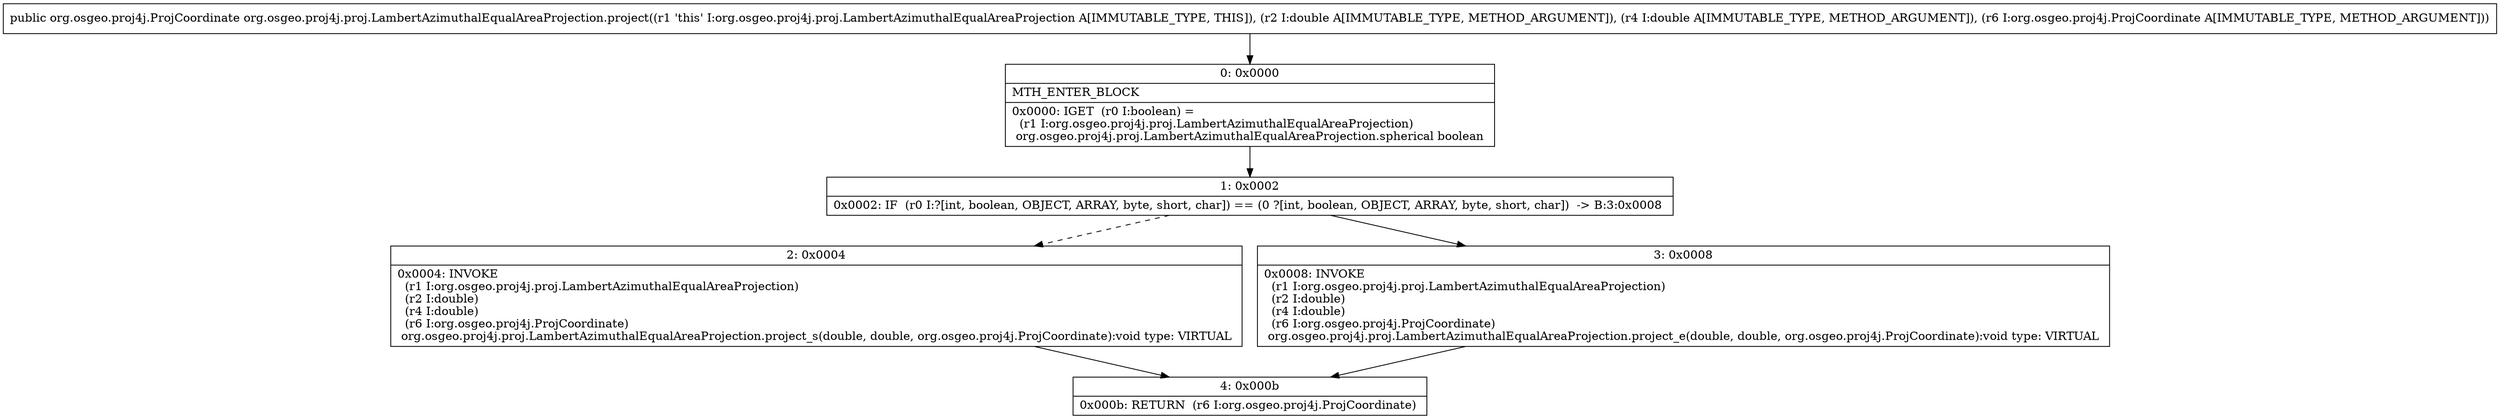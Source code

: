 digraph "CFG fororg.osgeo.proj4j.proj.LambertAzimuthalEqualAreaProjection.project(DDLorg\/osgeo\/proj4j\/ProjCoordinate;)Lorg\/osgeo\/proj4j\/ProjCoordinate;" {
Node_0 [shape=record,label="{0\:\ 0x0000|MTH_ENTER_BLOCK\l|0x0000: IGET  (r0 I:boolean) = \l  (r1 I:org.osgeo.proj4j.proj.LambertAzimuthalEqualAreaProjection)\l org.osgeo.proj4j.proj.LambertAzimuthalEqualAreaProjection.spherical boolean \l}"];
Node_1 [shape=record,label="{1\:\ 0x0002|0x0002: IF  (r0 I:?[int, boolean, OBJECT, ARRAY, byte, short, char]) == (0 ?[int, boolean, OBJECT, ARRAY, byte, short, char])  \-\> B:3:0x0008 \l}"];
Node_2 [shape=record,label="{2\:\ 0x0004|0x0004: INVOKE  \l  (r1 I:org.osgeo.proj4j.proj.LambertAzimuthalEqualAreaProjection)\l  (r2 I:double)\l  (r4 I:double)\l  (r6 I:org.osgeo.proj4j.ProjCoordinate)\l org.osgeo.proj4j.proj.LambertAzimuthalEqualAreaProjection.project_s(double, double, org.osgeo.proj4j.ProjCoordinate):void type: VIRTUAL \l}"];
Node_3 [shape=record,label="{3\:\ 0x0008|0x0008: INVOKE  \l  (r1 I:org.osgeo.proj4j.proj.LambertAzimuthalEqualAreaProjection)\l  (r2 I:double)\l  (r4 I:double)\l  (r6 I:org.osgeo.proj4j.ProjCoordinate)\l org.osgeo.proj4j.proj.LambertAzimuthalEqualAreaProjection.project_e(double, double, org.osgeo.proj4j.ProjCoordinate):void type: VIRTUAL \l}"];
Node_4 [shape=record,label="{4\:\ 0x000b|0x000b: RETURN  (r6 I:org.osgeo.proj4j.ProjCoordinate) \l}"];
MethodNode[shape=record,label="{public org.osgeo.proj4j.ProjCoordinate org.osgeo.proj4j.proj.LambertAzimuthalEqualAreaProjection.project((r1 'this' I:org.osgeo.proj4j.proj.LambertAzimuthalEqualAreaProjection A[IMMUTABLE_TYPE, THIS]), (r2 I:double A[IMMUTABLE_TYPE, METHOD_ARGUMENT]), (r4 I:double A[IMMUTABLE_TYPE, METHOD_ARGUMENT]), (r6 I:org.osgeo.proj4j.ProjCoordinate A[IMMUTABLE_TYPE, METHOD_ARGUMENT])) }"];
MethodNode -> Node_0;
Node_0 -> Node_1;
Node_1 -> Node_2[style=dashed];
Node_1 -> Node_3;
Node_2 -> Node_4;
Node_3 -> Node_4;
}

